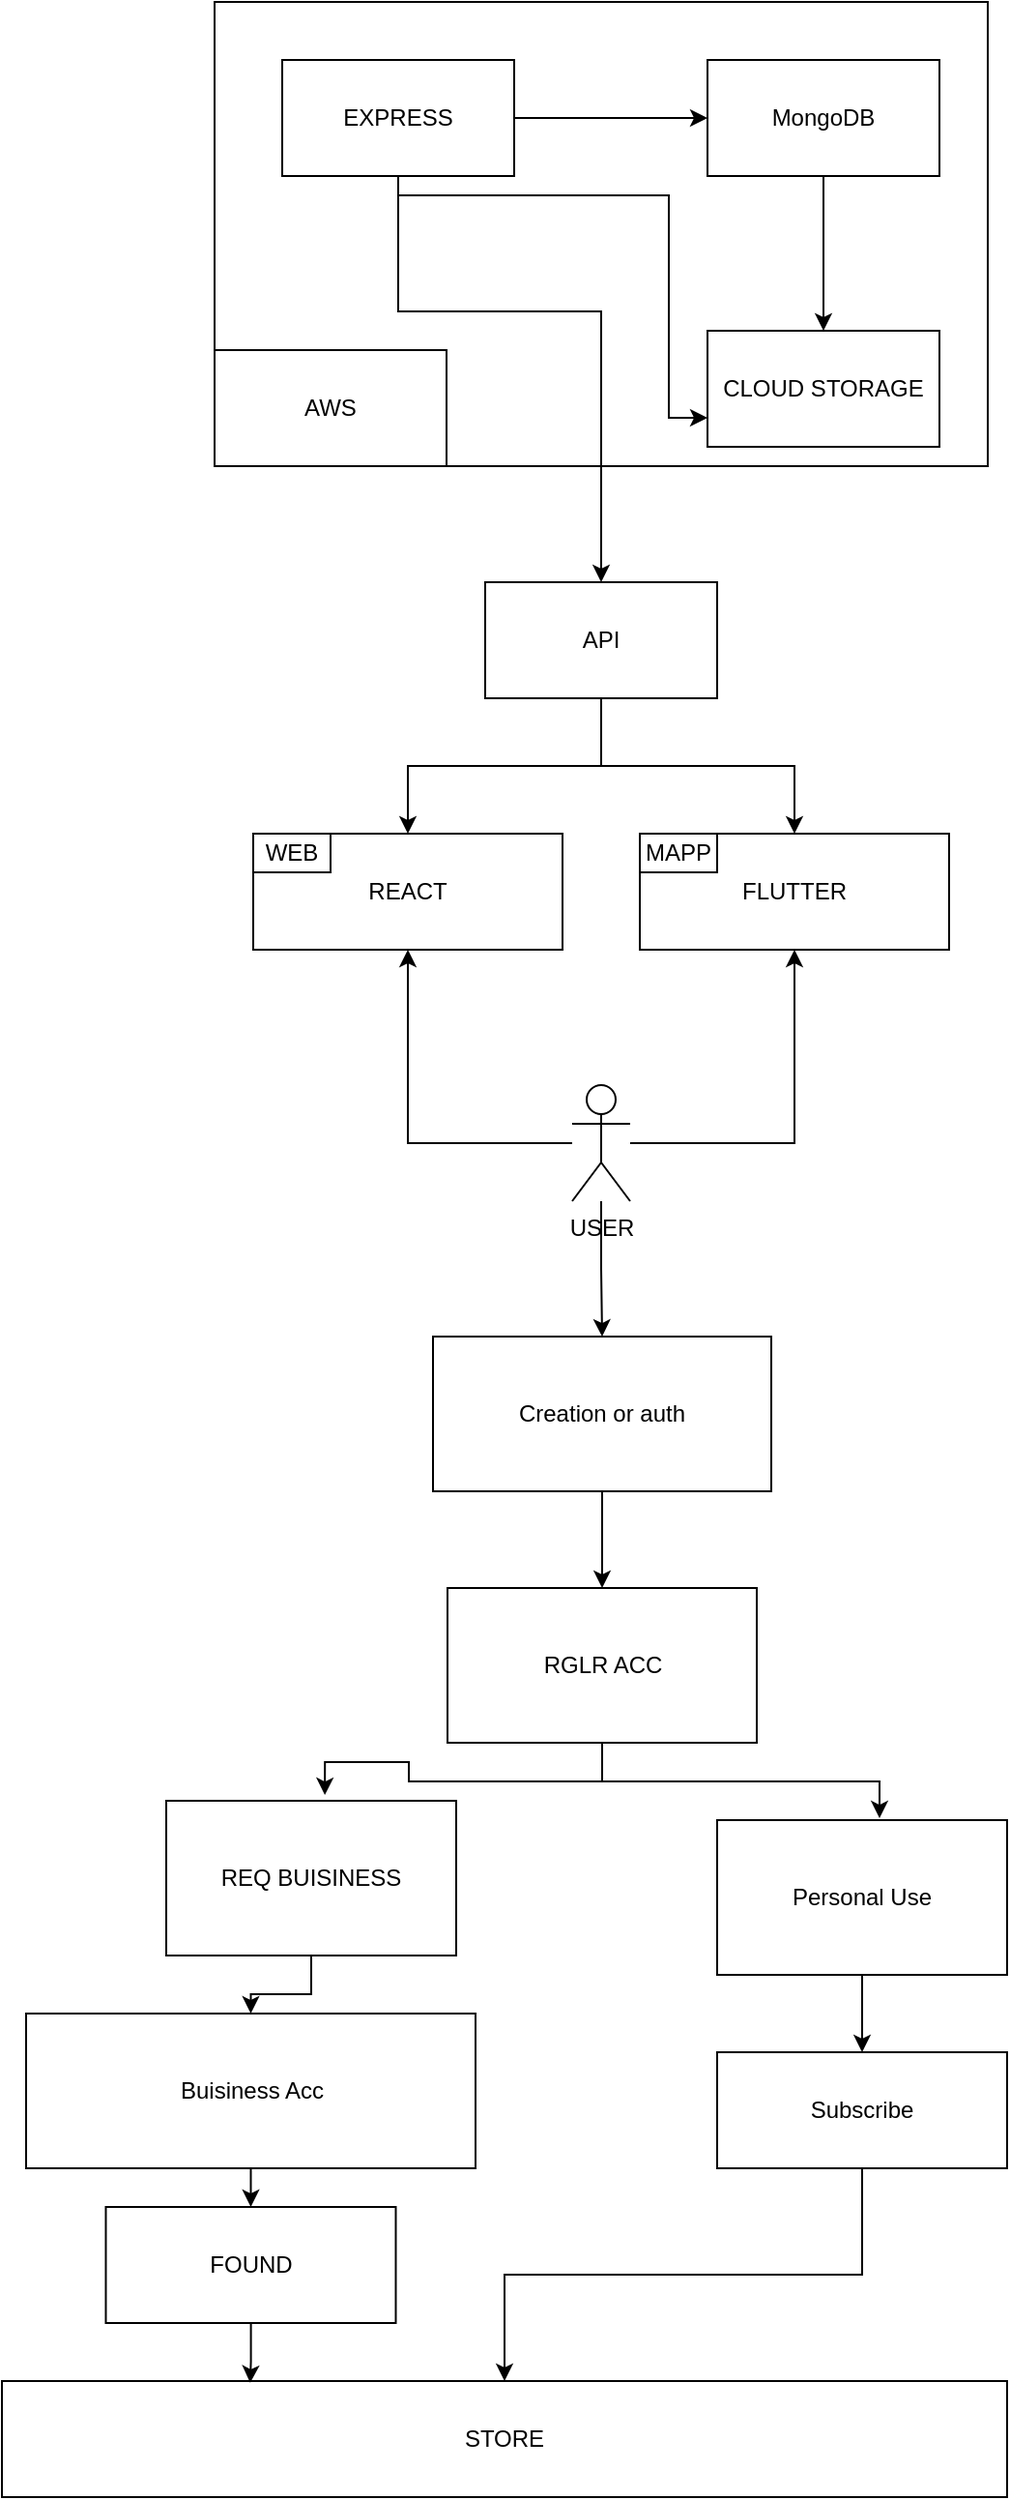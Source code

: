 <mxfile version="15.5.4" type="github">
  <diagram id="OcJFh2Heht5LoRukSj09" name="Page-1">
    <mxGraphModel dx="1240" dy="1707" grid="1" gridSize="10" guides="1" tooltips="1" connect="1" arrows="1" fold="1" page="1" pageScale="1" pageWidth="850" pageHeight="1100" math="0" shadow="0">
      <root>
        <mxCell id="0" />
        <mxCell id="1" parent="0" />
        <mxCell id="mhCUlwxRngzx9CdpR7tA-1" value="" style="rounded=0;whiteSpace=wrap;html=1;" parent="1" vertex="1">
          <mxGeometry x="225" y="-1020" width="400" height="240" as="geometry" />
        </mxCell>
        <mxCell id="mhCUlwxRngzx9CdpR7tA-21" style="edgeStyle=orthogonalEdgeStyle;rounded=0;orthogonalLoop=1;jettySize=auto;html=1;" parent="1" source="mhCUlwxRngzx9CdpR7tA-2" target="mhCUlwxRngzx9CdpR7tA-20" edge="1">
          <mxGeometry relative="1" as="geometry" />
        </mxCell>
        <mxCell id="mhCUlwxRngzx9CdpR7tA-2" value="MongoDB" style="rounded=0;whiteSpace=wrap;html=1;" parent="1" vertex="1">
          <mxGeometry x="480" y="-990" width="120" height="60" as="geometry" />
        </mxCell>
        <mxCell id="mhCUlwxRngzx9CdpR7tA-8" value="" style="edgeStyle=orthogonalEdgeStyle;rounded=0;orthogonalLoop=1;jettySize=auto;html=1;" parent="1" source="mhCUlwxRngzx9CdpR7tA-3" target="mhCUlwxRngzx9CdpR7tA-2" edge="1">
          <mxGeometry relative="1" as="geometry" />
        </mxCell>
        <mxCell id="mhCUlwxRngzx9CdpR7tA-9" style="edgeStyle=orthogonalEdgeStyle;rounded=0;orthogonalLoop=1;jettySize=auto;html=1;" parent="1" source="mhCUlwxRngzx9CdpR7tA-3" target="mhCUlwxRngzx9CdpR7tA-7" edge="1">
          <mxGeometry relative="1" as="geometry">
            <Array as="points">
              <mxPoint x="320" y="-860" />
              <mxPoint x="425" y="-860" />
            </Array>
          </mxGeometry>
        </mxCell>
        <mxCell id="mhCUlwxRngzx9CdpR7tA-23" style="edgeStyle=orthogonalEdgeStyle;rounded=0;orthogonalLoop=1;jettySize=auto;html=1;entryX=0;entryY=0.75;entryDx=0;entryDy=0;" parent="1" source="mhCUlwxRngzx9CdpR7tA-3" target="mhCUlwxRngzx9CdpR7tA-20" edge="1">
          <mxGeometry relative="1" as="geometry">
            <Array as="points">
              <mxPoint x="320" y="-920" />
              <mxPoint x="460" y="-920" />
              <mxPoint x="460" y="-805" />
            </Array>
          </mxGeometry>
        </mxCell>
        <mxCell id="mhCUlwxRngzx9CdpR7tA-3" value="EXPRESS" style="rounded=0;whiteSpace=wrap;html=1;" parent="1" vertex="1">
          <mxGeometry x="260" y="-990" width="120" height="60" as="geometry" />
        </mxCell>
        <mxCell id="mhCUlwxRngzx9CdpR7tA-4" value="AWS" style="rounded=0;whiteSpace=wrap;html=1;" parent="1" vertex="1">
          <mxGeometry x="225" y="-840" width="120" height="60" as="geometry" />
        </mxCell>
        <mxCell id="mhCUlwxRngzx9CdpR7tA-5" value="REACT" style="rounded=0;whiteSpace=wrap;html=1;" parent="1" vertex="1">
          <mxGeometry x="245" y="-590" width="160" height="60" as="geometry" />
        </mxCell>
        <mxCell id="mhCUlwxRngzx9CdpR7tA-6" value="FLUTTER" style="rounded=0;whiteSpace=wrap;html=1;" parent="1" vertex="1">
          <mxGeometry x="445" y="-590" width="160" height="60" as="geometry" />
        </mxCell>
        <mxCell id="mhCUlwxRngzx9CdpR7tA-10" style="edgeStyle=orthogonalEdgeStyle;rounded=0;orthogonalLoop=1;jettySize=auto;html=1;entryX=0.5;entryY=0;entryDx=0;entryDy=0;" parent="1" source="mhCUlwxRngzx9CdpR7tA-7" target="mhCUlwxRngzx9CdpR7tA-5" edge="1">
          <mxGeometry relative="1" as="geometry" />
        </mxCell>
        <mxCell id="mhCUlwxRngzx9CdpR7tA-11" style="edgeStyle=orthogonalEdgeStyle;rounded=0;orthogonalLoop=1;jettySize=auto;html=1;" parent="1" source="mhCUlwxRngzx9CdpR7tA-7" target="mhCUlwxRngzx9CdpR7tA-6" edge="1">
          <mxGeometry relative="1" as="geometry" />
        </mxCell>
        <mxCell id="mhCUlwxRngzx9CdpR7tA-7" value="API" style="rounded=0;whiteSpace=wrap;html=1;" parent="1" vertex="1">
          <mxGeometry x="365" y="-720" width="120" height="60" as="geometry" />
        </mxCell>
        <mxCell id="mhCUlwxRngzx9CdpR7tA-15" style="edgeStyle=orthogonalEdgeStyle;rounded=0;orthogonalLoop=1;jettySize=auto;html=1;entryX=0.5;entryY=1;entryDx=0;entryDy=0;" parent="1" source="mhCUlwxRngzx9CdpR7tA-12" target="mhCUlwxRngzx9CdpR7tA-5" edge="1">
          <mxGeometry relative="1" as="geometry" />
        </mxCell>
        <mxCell id="mhCUlwxRngzx9CdpR7tA-17" style="edgeStyle=orthogonalEdgeStyle;rounded=0;orthogonalLoop=1;jettySize=auto;html=1;entryX=0.5;entryY=1;entryDx=0;entryDy=0;" parent="1" source="mhCUlwxRngzx9CdpR7tA-12" target="mhCUlwxRngzx9CdpR7tA-6" edge="1">
          <mxGeometry relative="1" as="geometry" />
        </mxCell>
        <mxCell id="haECpX7TE7RJu7VrboTy-3" style="edgeStyle=orthogonalEdgeStyle;rounded=0;orthogonalLoop=1;jettySize=auto;html=1;" edge="1" parent="1" source="mhCUlwxRngzx9CdpR7tA-12" target="haECpX7TE7RJu7VrboTy-2">
          <mxGeometry relative="1" as="geometry" />
        </mxCell>
        <mxCell id="mhCUlwxRngzx9CdpR7tA-12" value="USER" style="shape=umlActor;verticalLabelPosition=bottom;verticalAlign=top;html=1;outlineConnect=0;" parent="1" vertex="1">
          <mxGeometry x="410" y="-460" width="30" height="60" as="geometry" />
        </mxCell>
        <mxCell id="mhCUlwxRngzx9CdpR7tA-18" value="WEB" style="rounded=0;whiteSpace=wrap;html=1;" parent="1" vertex="1">
          <mxGeometry x="245" y="-590" width="40" height="20" as="geometry" />
        </mxCell>
        <mxCell id="mhCUlwxRngzx9CdpR7tA-19" value="MAPP" style="rounded=0;whiteSpace=wrap;html=1;" parent="1" vertex="1">
          <mxGeometry x="445" y="-590" width="40" height="20" as="geometry" />
        </mxCell>
        <mxCell id="mhCUlwxRngzx9CdpR7tA-20" value="CLOUD STORAGE" style="rounded=0;whiteSpace=wrap;html=1;" parent="1" vertex="1">
          <mxGeometry x="480" y="-850" width="120" height="60" as="geometry" />
        </mxCell>
        <mxCell id="haECpX7TE7RJu7VrboTy-7" value="" style="edgeStyle=orthogonalEdgeStyle;rounded=0;orthogonalLoop=1;jettySize=auto;html=1;" edge="1" parent="1" source="haECpX7TE7RJu7VrboTy-2" target="haECpX7TE7RJu7VrboTy-4">
          <mxGeometry relative="1" as="geometry" />
        </mxCell>
        <mxCell id="haECpX7TE7RJu7VrboTy-2" value="Creation or auth" style="rounded=0;whiteSpace=wrap;html=1;" vertex="1" parent="1">
          <mxGeometry x="338" y="-330" width="175" height="80" as="geometry" />
        </mxCell>
        <mxCell id="haECpX7TE7RJu7VrboTy-9" style="edgeStyle=orthogonalEdgeStyle;rounded=0;orthogonalLoop=1;jettySize=auto;html=1;entryX=0.547;entryY=-0.037;entryDx=0;entryDy=0;entryPerimeter=0;" edge="1" parent="1" source="haECpX7TE7RJu7VrboTy-4" target="haECpX7TE7RJu7VrboTy-8">
          <mxGeometry relative="1" as="geometry" />
        </mxCell>
        <mxCell id="haECpX7TE7RJu7VrboTy-12" style="edgeStyle=orthogonalEdgeStyle;rounded=0;orthogonalLoop=1;jettySize=auto;html=1;entryX=0.56;entryY=-0.012;entryDx=0;entryDy=0;entryPerimeter=0;" edge="1" parent="1" source="haECpX7TE7RJu7VrboTy-4" target="haECpX7TE7RJu7VrboTy-11">
          <mxGeometry relative="1" as="geometry" />
        </mxCell>
        <mxCell id="haECpX7TE7RJu7VrboTy-4" value="RGLR ACC" style="rounded=0;whiteSpace=wrap;html=1;" vertex="1" parent="1">
          <mxGeometry x="345.5" y="-200" width="160" height="80" as="geometry" />
        </mxCell>
        <mxCell id="haECpX7TE7RJu7VrboTy-18" value="" style="edgeStyle=orthogonalEdgeStyle;rounded=0;orthogonalLoop=1;jettySize=auto;html=1;" edge="1" parent="1" source="haECpX7TE7RJu7VrboTy-5" target="haECpX7TE7RJu7VrboTy-17">
          <mxGeometry relative="1" as="geometry" />
        </mxCell>
        <mxCell id="haECpX7TE7RJu7VrboTy-5" value="Buisiness Acc" style="rounded=0;whiteSpace=wrap;html=1;" vertex="1" parent="1">
          <mxGeometry x="127.5" y="20" width="232.5" height="80" as="geometry" />
        </mxCell>
        <mxCell id="haECpX7TE7RJu7VrboTy-10" value="" style="edgeStyle=orthogonalEdgeStyle;rounded=0;orthogonalLoop=1;jettySize=auto;html=1;" edge="1" parent="1" source="haECpX7TE7RJu7VrboTy-8" target="haECpX7TE7RJu7VrboTy-5">
          <mxGeometry relative="1" as="geometry" />
        </mxCell>
        <mxCell id="haECpX7TE7RJu7VrboTy-8" value="REQ BUISINESS" style="rounded=0;whiteSpace=wrap;html=1;" vertex="1" parent="1">
          <mxGeometry x="200" y="-90" width="150" height="80" as="geometry" />
        </mxCell>
        <mxCell id="haECpX7TE7RJu7VrboTy-15" value="" style="edgeStyle=orthogonalEdgeStyle;rounded=0;orthogonalLoop=1;jettySize=auto;html=1;" edge="1" parent="1" source="haECpX7TE7RJu7VrboTy-11" target="haECpX7TE7RJu7VrboTy-14">
          <mxGeometry relative="1" as="geometry" />
        </mxCell>
        <mxCell id="haECpX7TE7RJu7VrboTy-11" value="Personal Use" style="rounded=0;whiteSpace=wrap;html=1;" vertex="1" parent="1">
          <mxGeometry x="485" y="-80" width="150" height="80" as="geometry" />
        </mxCell>
        <mxCell id="haECpX7TE7RJu7VrboTy-13" value="STORE" style="rounded=0;whiteSpace=wrap;html=1;" vertex="1" parent="1">
          <mxGeometry x="115" y="210" width="520" height="60" as="geometry" />
        </mxCell>
        <mxCell id="haECpX7TE7RJu7VrboTy-16" value="" style="edgeStyle=orthogonalEdgeStyle;rounded=0;orthogonalLoop=1;jettySize=auto;html=1;" edge="1" parent="1" source="haECpX7TE7RJu7VrboTy-14" target="haECpX7TE7RJu7VrboTy-13">
          <mxGeometry relative="1" as="geometry" />
        </mxCell>
        <mxCell id="haECpX7TE7RJu7VrboTy-14" value="Subscribe" style="rounded=0;whiteSpace=wrap;html=1;" vertex="1" parent="1">
          <mxGeometry x="485" y="40" width="150" height="60" as="geometry" />
        </mxCell>
        <mxCell id="haECpX7TE7RJu7VrboTy-20" value="" style="edgeStyle=orthogonalEdgeStyle;rounded=0;orthogonalLoop=1;jettySize=auto;html=1;entryX=0.247;entryY=0.015;entryDx=0;entryDy=0;entryPerimeter=0;" edge="1" parent="1" source="haECpX7TE7RJu7VrboTy-17" target="haECpX7TE7RJu7VrboTy-13">
          <mxGeometry relative="1" as="geometry" />
        </mxCell>
        <mxCell id="haECpX7TE7RJu7VrboTy-17" value="FOUND" style="rounded=0;whiteSpace=wrap;html=1;" vertex="1" parent="1">
          <mxGeometry x="168.75" y="120" width="150" height="60" as="geometry" />
        </mxCell>
      </root>
    </mxGraphModel>
  </diagram>
</mxfile>
